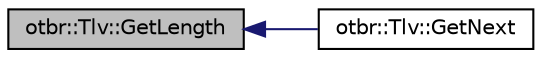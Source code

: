 digraph "otbr::Tlv::GetLength"
{
  edge [fontname="Helvetica",fontsize="10",labelfontname="Helvetica",labelfontsize="10"];
  node [fontname="Helvetica",fontsize="10",shape=record];
  rankdir="LR";
  Node1 [label="otbr::Tlv::GetLength",height=0.2,width=0.4,color="black", fillcolor="grey75", style="filled", fontcolor="black"];
  Node1 -> Node2 [dir="back",color="midnightblue",fontsize="10",style="solid",fontname="Helvetica"];
  Node2 [label="otbr::Tlv::GetNext",height=0.2,width=0.4,color="black", fillcolor="white", style="filled",URL="$d0/d02/classotbr_1_1Tlv.html#a1a60754848f533b48f4761ca6364ab0c",tooltip="This method returns the pointer to the next Tlv. "];
}
